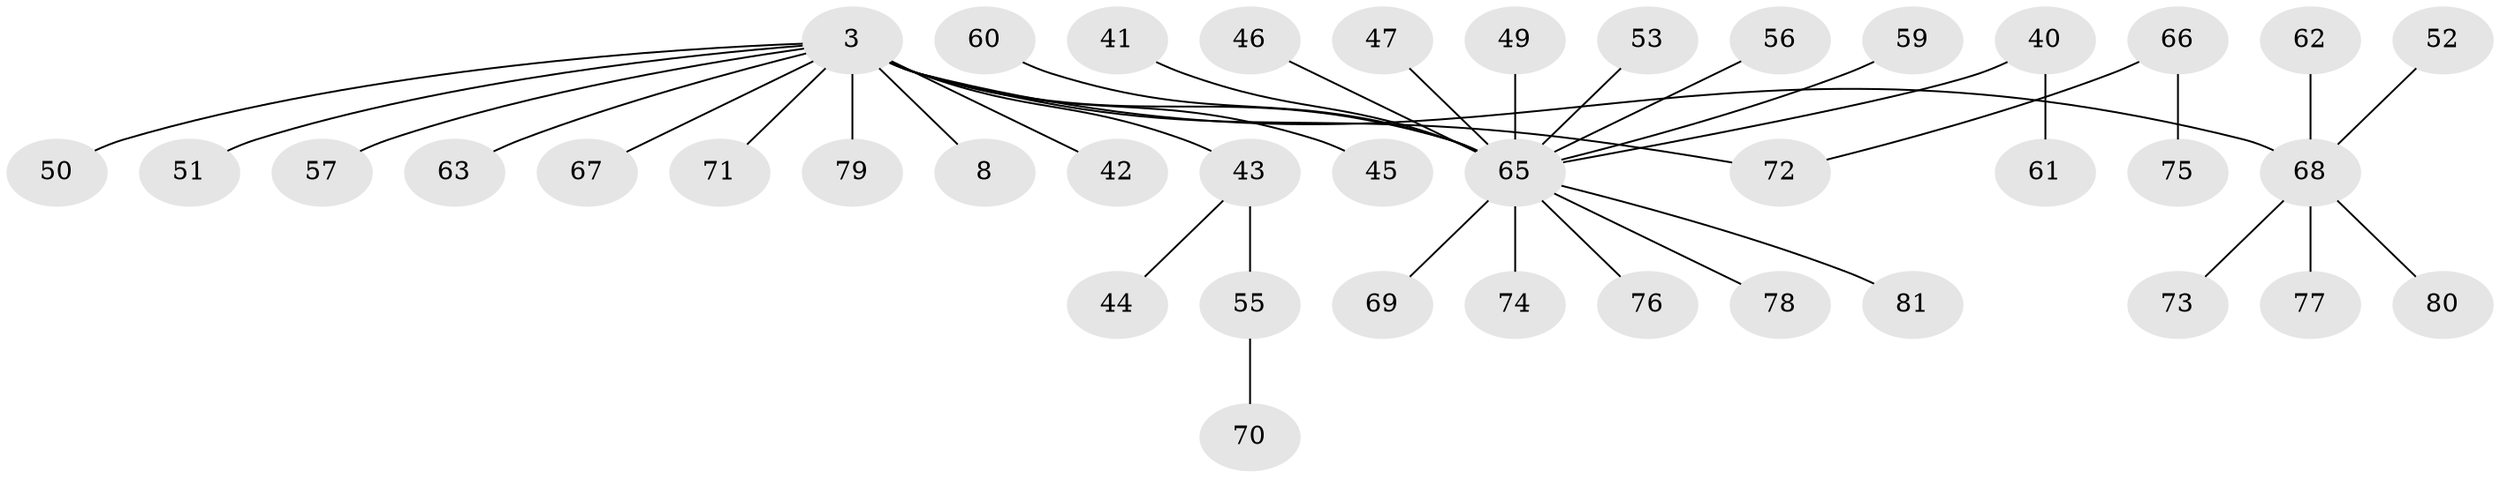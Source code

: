 // original degree distribution, {18: 0.012345679012345678, 4: 0.06172839506172839, 15: 0.012345679012345678, 6: 0.012345679012345678, 1: 0.6296296296296297, 3: 0.06172839506172839, 2: 0.19753086419753085, 5: 0.012345679012345678}
// Generated by graph-tools (version 1.1) at 2025/46/03/09/25 04:46:50]
// undirected, 40 vertices, 39 edges
graph export_dot {
graph [start="1"]
  node [color=gray90,style=filled];
  3;
  8;
  40;
  41;
  42;
  43 [super="+21"];
  44;
  45;
  46;
  47;
  49;
  50;
  51;
  52;
  53;
  55;
  56;
  57;
  59;
  60;
  61;
  62;
  63;
  65 [super="+16+18+20+19+22+26+27+38+29+30+31+35+39"];
  66;
  67;
  68 [super="+54+64+37+48"];
  69;
  70;
  71;
  72 [super="+58"];
  73;
  74;
  75;
  76;
  77 [super="+23"];
  78;
  79;
  80;
  81;
  3 -- 8;
  3 -- 42;
  3 -- 43 [weight=2];
  3 -- 45;
  3 -- 50;
  3 -- 51;
  3 -- 57;
  3 -- 63;
  3 -- 67;
  3 -- 71;
  3 -- 79;
  3 -- 72;
  3 -- 65;
  3 -- 68;
  40 -- 61;
  40 -- 65;
  41 -- 65;
  43 -- 44;
  43 -- 55;
  46 -- 65;
  47 -- 65;
  49 -- 65;
  52 -- 68;
  53 -- 65;
  55 -- 70;
  56 -- 65;
  59 -- 65;
  60 -- 65;
  62 -- 68;
  65 -- 69;
  65 -- 74;
  65 -- 76;
  65 -- 78;
  65 -- 81;
  66 -- 75;
  66 -- 72;
  68 -- 73;
  68 -- 77;
  68 -- 80;
}
